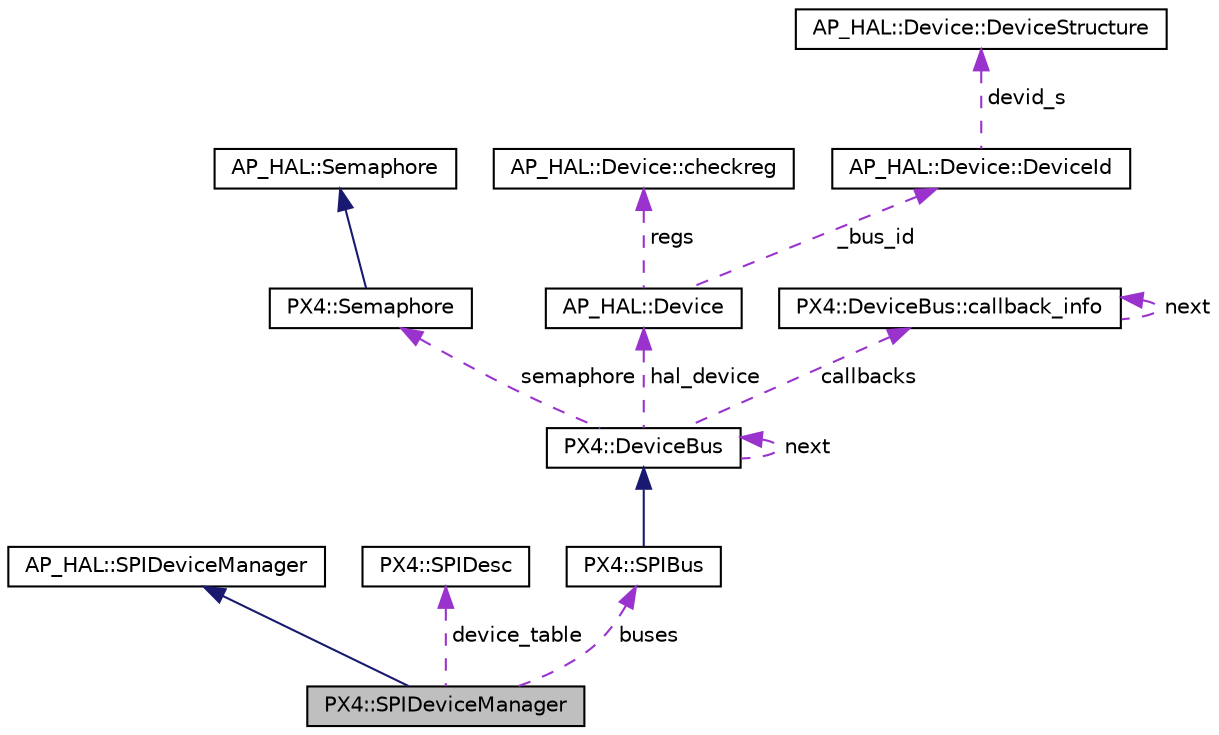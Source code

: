 digraph "PX4::SPIDeviceManager"
{
 // INTERACTIVE_SVG=YES
  edge [fontname="Helvetica",fontsize="10",labelfontname="Helvetica",labelfontsize="10"];
  node [fontname="Helvetica",fontsize="10",shape=record];
  Node1 [label="PX4::SPIDeviceManager",height=0.2,width=0.4,color="black", fillcolor="grey75", style="filled", fontcolor="black"];
  Node2 -> Node1 [dir="back",color="midnightblue",fontsize="10",style="solid",fontname="Helvetica"];
  Node2 [label="AP_HAL::SPIDeviceManager",height=0.2,width=0.4,color="black", fillcolor="white", style="filled",URL="$classAP__HAL_1_1SPIDeviceManager.html"];
  Node3 -> Node1 [dir="back",color="darkorchid3",fontsize="10",style="dashed",label=" device_table" ,fontname="Helvetica"];
  Node3 [label="PX4::SPIDesc",height=0.2,width=0.4,color="black", fillcolor="white", style="filled",URL="$structPX4_1_1SPIDesc.html"];
  Node4 -> Node1 [dir="back",color="darkorchid3",fontsize="10",style="dashed",label=" buses" ,fontname="Helvetica"];
  Node4 [label="PX4::SPIBus",height=0.2,width=0.4,color="black", fillcolor="white", style="filled",URL="$classPX4_1_1SPIBus.html"];
  Node5 -> Node4 [dir="back",color="midnightblue",fontsize="10",style="solid",fontname="Helvetica"];
  Node5 [label="PX4::DeviceBus",height=0.2,width=0.4,color="black", fillcolor="white", style="filled",URL="$classPX4_1_1DeviceBus.html"];
  Node5 -> Node5 [dir="back",color="darkorchid3",fontsize="10",style="dashed",label=" next" ,fontname="Helvetica"];
  Node6 -> Node5 [dir="back",color="darkorchid3",fontsize="10",style="dashed",label=" semaphore" ,fontname="Helvetica"];
  Node6 [label="PX4::Semaphore",height=0.2,width=0.4,color="black", fillcolor="white", style="filled",URL="$classPX4_1_1Semaphore.html"];
  Node7 -> Node6 [dir="back",color="midnightblue",fontsize="10",style="solid",fontname="Helvetica"];
  Node7 [label="AP_HAL::Semaphore",height=0.2,width=0.4,color="black", fillcolor="white", style="filled",URL="$classAP__HAL_1_1Semaphore.html"];
  Node8 -> Node5 [dir="back",color="darkorchid3",fontsize="10",style="dashed",label=" hal_device" ,fontname="Helvetica"];
  Node8 [label="AP_HAL::Device",height=0.2,width=0.4,color="black", fillcolor="white", style="filled",URL="$classAP__HAL_1_1Device.html"];
  Node9 -> Node8 [dir="back",color="darkorchid3",fontsize="10",style="dashed",label=" regs" ,fontname="Helvetica"];
  Node9 [label="AP_HAL::Device::checkreg",height=0.2,width=0.4,color="black", fillcolor="white", style="filled",URL="$structAP__HAL_1_1Device_1_1checkreg.html"];
  Node10 -> Node8 [dir="back",color="darkorchid3",fontsize="10",style="dashed",label=" _bus_id" ,fontname="Helvetica"];
  Node10 [label="AP_HAL::Device::DeviceId",height=0.2,width=0.4,color="black", fillcolor="white", style="filled",URL="$unionAP__HAL_1_1Device_1_1DeviceId.html"];
  Node11 -> Node10 [dir="back",color="darkorchid3",fontsize="10",style="dashed",label=" devid_s" ,fontname="Helvetica"];
  Node11 [label="AP_HAL::Device::DeviceStructure",height=0.2,width=0.4,color="black", fillcolor="white", style="filled",URL="$structAP__HAL_1_1Device_1_1DeviceStructure.html"];
  Node12 -> Node5 [dir="back",color="darkorchid3",fontsize="10",style="dashed",label=" callbacks" ,fontname="Helvetica"];
  Node12 [label="PX4::DeviceBus::callback_info",height=0.2,width=0.4,color="black", fillcolor="white", style="filled",URL="$structPX4_1_1DeviceBus_1_1callback__info.html"];
  Node12 -> Node12 [dir="back",color="darkorchid3",fontsize="10",style="dashed",label=" next" ,fontname="Helvetica"];
}
